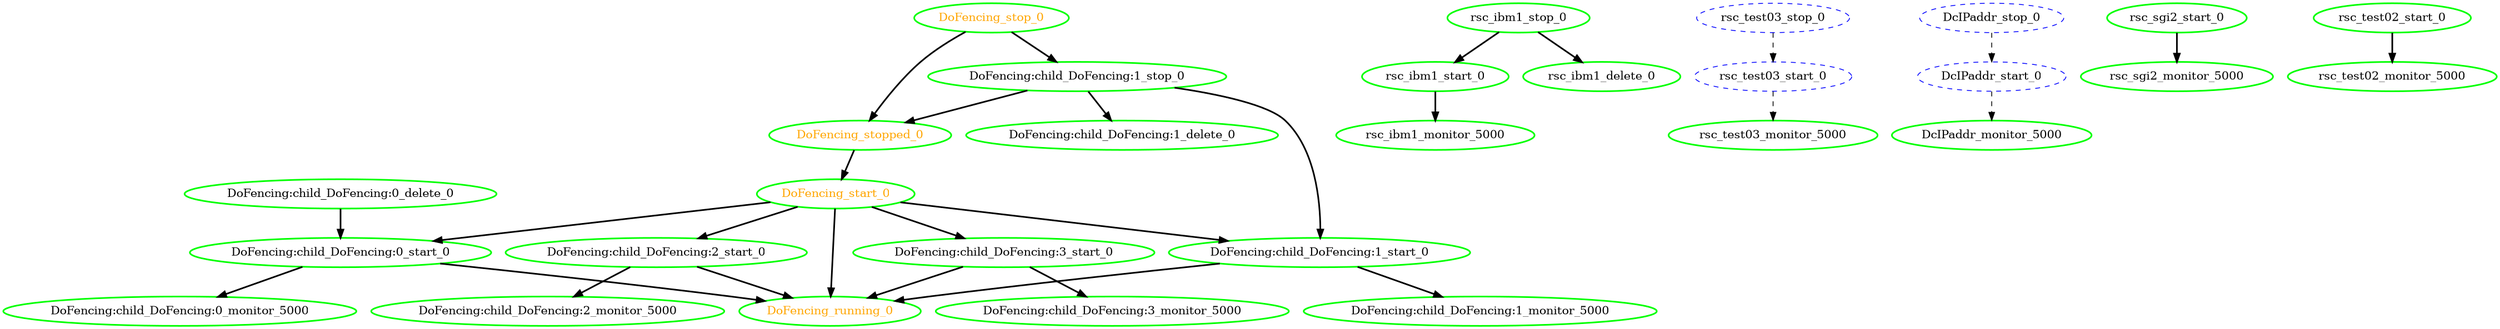 digraph "g" {
	size = "30,30"
"DoFencing:child_DoFencing:0_delete_0" [ tooltip="test03" style=bold color="green" fontcolor="black" ]
"rsc_ibm1_monitor_5000" [ tooltip="ibm1" style=bold color="green" fontcolor="black" ]
"rsc_test03_monitor_5000" [ tooltip="test03" style=bold color="green" fontcolor="black" ]
"DcIPaddr_monitor_5000" [ tooltip="test03" style=bold color="green" fontcolor="black" ]
"DoFencing:child_DoFencing:1_start_0" [ tooltip="sgi2" style=bold color="green" fontcolor="black" ]
"DoFencing:child_DoFencing:0_start_0" [ tooltip="test02" style=bold color="green" fontcolor="black" ]
"DcIPaddr_stop_0" [ style="dashed" color="blue" fontcolor="black" ]
"DcIPaddr_start_0" [ style="dashed" color="blue" fontcolor="black" ]
"rsc_sgi2_start_0" [ tooltip="sgi2" style=bold color="green" fontcolor="black" ]
"rsc_sgi2_monitor_5000" [ tooltip="sgi2" style=bold color="green" fontcolor="black" ]
"rsc_ibm1_stop_0" [ tooltip="test03" style=bold color="green" fontcolor="black" ]
"rsc_ibm1_start_0" [ tooltip="ibm1" style=bold color="green" fontcolor="black" ]
"rsc_ibm1_delete_0" [ tooltip="test03" style=bold color="green" fontcolor="black" ]
"rsc_test02_start_0" [ tooltip="test02" style=bold color="green" fontcolor="black" ]
"rsc_test02_monitor_5000" [ tooltip="test02" style=bold color="green" fontcolor="black" ]
"rsc_test03_stop_0" [ style="dashed" color="blue" fontcolor="black" ]
"rsc_test03_start_0" [ style="dashed" color="blue" fontcolor="black" ]
"DoFencing:child_DoFencing:0_monitor_5000" [ tooltip="test02" style=bold color="green" fontcolor="black" ]
"DoFencing:child_DoFencing:1_stop_0" [ tooltip="test03" style=bold color="green" fontcolor="black" ]
"DoFencing:child_DoFencing:1_delete_0" [ tooltip="test03" style=bold color="green" fontcolor="black" ]
"DoFencing:child_DoFencing:1_monitor_5000" [ tooltip="sgi2" style=bold color="green" fontcolor="black" ]
"DoFencing:child_DoFencing:2_start_0" [ tooltip="ibm1" style=bold color="green" fontcolor="black" ]
"DoFencing:child_DoFencing:2_monitor_5000" [ tooltip="ibm1" style=bold color="green" fontcolor="black" ]
"DoFencing:child_DoFencing:3_start_0" [ tooltip="test03" style=bold color="green" fontcolor="black" ]
"DoFencing:child_DoFencing:3_monitor_5000" [ tooltip="test03" style=bold color="green" fontcolor="black" ]
"DoFencing_start_0" [ tooltip="" style=bold color="green" fontcolor="orange" ]
"DoFencing_running_0" [ tooltip="" style=bold color="green" fontcolor="orange" ]
"DoFencing_stop_0" [ tooltip="" style=bold color="green" fontcolor="orange" ]
"DoFencing_stopped_0" [ tooltip="" style=bold color="green" fontcolor="orange" ]
"rsc_ibm1_start_0" -> "rsc_ibm1_monitor_5000" [ style = bold]
"rsc_test03_start_0" -> "rsc_test03_monitor_5000" [ style = dashed]
"DcIPaddr_start_0" -> "DcIPaddr_monitor_5000" [ style = dashed]
"DoFencing:child_DoFencing:1_stop_0" -> "DoFencing:child_DoFencing:1_start_0" [ style = bold]
"DoFencing_start_0" -> "DoFencing:child_DoFencing:1_start_0" [ style = bold]
"DoFencing:child_DoFencing:0_delete_0" -> "DoFencing:child_DoFencing:0_start_0" [ style = bold]
"DoFencing_start_0" -> "DoFencing:child_DoFencing:0_start_0" [ style = bold]
"DcIPaddr_stop_0" -> "DcIPaddr_start_0" [ style = dashed]
"rsc_sgi2_start_0" -> "rsc_sgi2_monitor_5000" [ style = bold]
"rsc_ibm1_stop_0" -> "rsc_ibm1_start_0" [ style = bold]
"rsc_ibm1_stop_0" -> "rsc_ibm1_delete_0" [ style = bold]
"rsc_test02_start_0" -> "rsc_test02_monitor_5000" [ style = bold]
"rsc_test03_stop_0" -> "rsc_test03_start_0" [ style = dashed]
"DoFencing:child_DoFencing:0_start_0" -> "DoFencing:child_DoFencing:0_monitor_5000" [ style = bold]
"DoFencing_stop_0" -> "DoFencing:child_DoFencing:1_stop_0" [ style = bold]
"DoFencing:child_DoFencing:1_stop_0" -> "DoFencing:child_DoFencing:1_delete_0" [ style = bold]
"DoFencing:child_DoFencing:1_start_0" -> "DoFencing:child_DoFencing:1_monitor_5000" [ style = bold]
"DoFencing_start_0" -> "DoFencing:child_DoFencing:2_start_0" [ style = bold]
"DoFencing:child_DoFencing:2_start_0" -> "DoFencing:child_DoFencing:2_monitor_5000" [ style = bold]
"DoFencing_start_0" -> "DoFencing:child_DoFencing:3_start_0" [ style = bold]
"DoFencing:child_DoFencing:3_start_0" -> "DoFencing:child_DoFencing:3_monitor_5000" [ style = bold]
"DoFencing_stopped_0" -> "DoFencing_start_0" [ style = bold]
"DoFencing:child_DoFencing:1_start_0" -> "DoFencing_running_0" [ style = bold]
"DoFencing:child_DoFencing:0_start_0" -> "DoFencing_running_0" [ style = bold]
"DoFencing:child_DoFencing:2_start_0" -> "DoFencing_running_0" [ style = bold]
"DoFencing:child_DoFencing:3_start_0" -> "DoFencing_running_0" [ style = bold]
"DoFencing_start_0" -> "DoFencing_running_0" [ style = bold]
"DoFencing:child_DoFencing:1_stop_0" -> "DoFencing_stopped_0" [ style = bold]
"DoFencing_stop_0" -> "DoFencing_stopped_0" [ style = bold]
}
